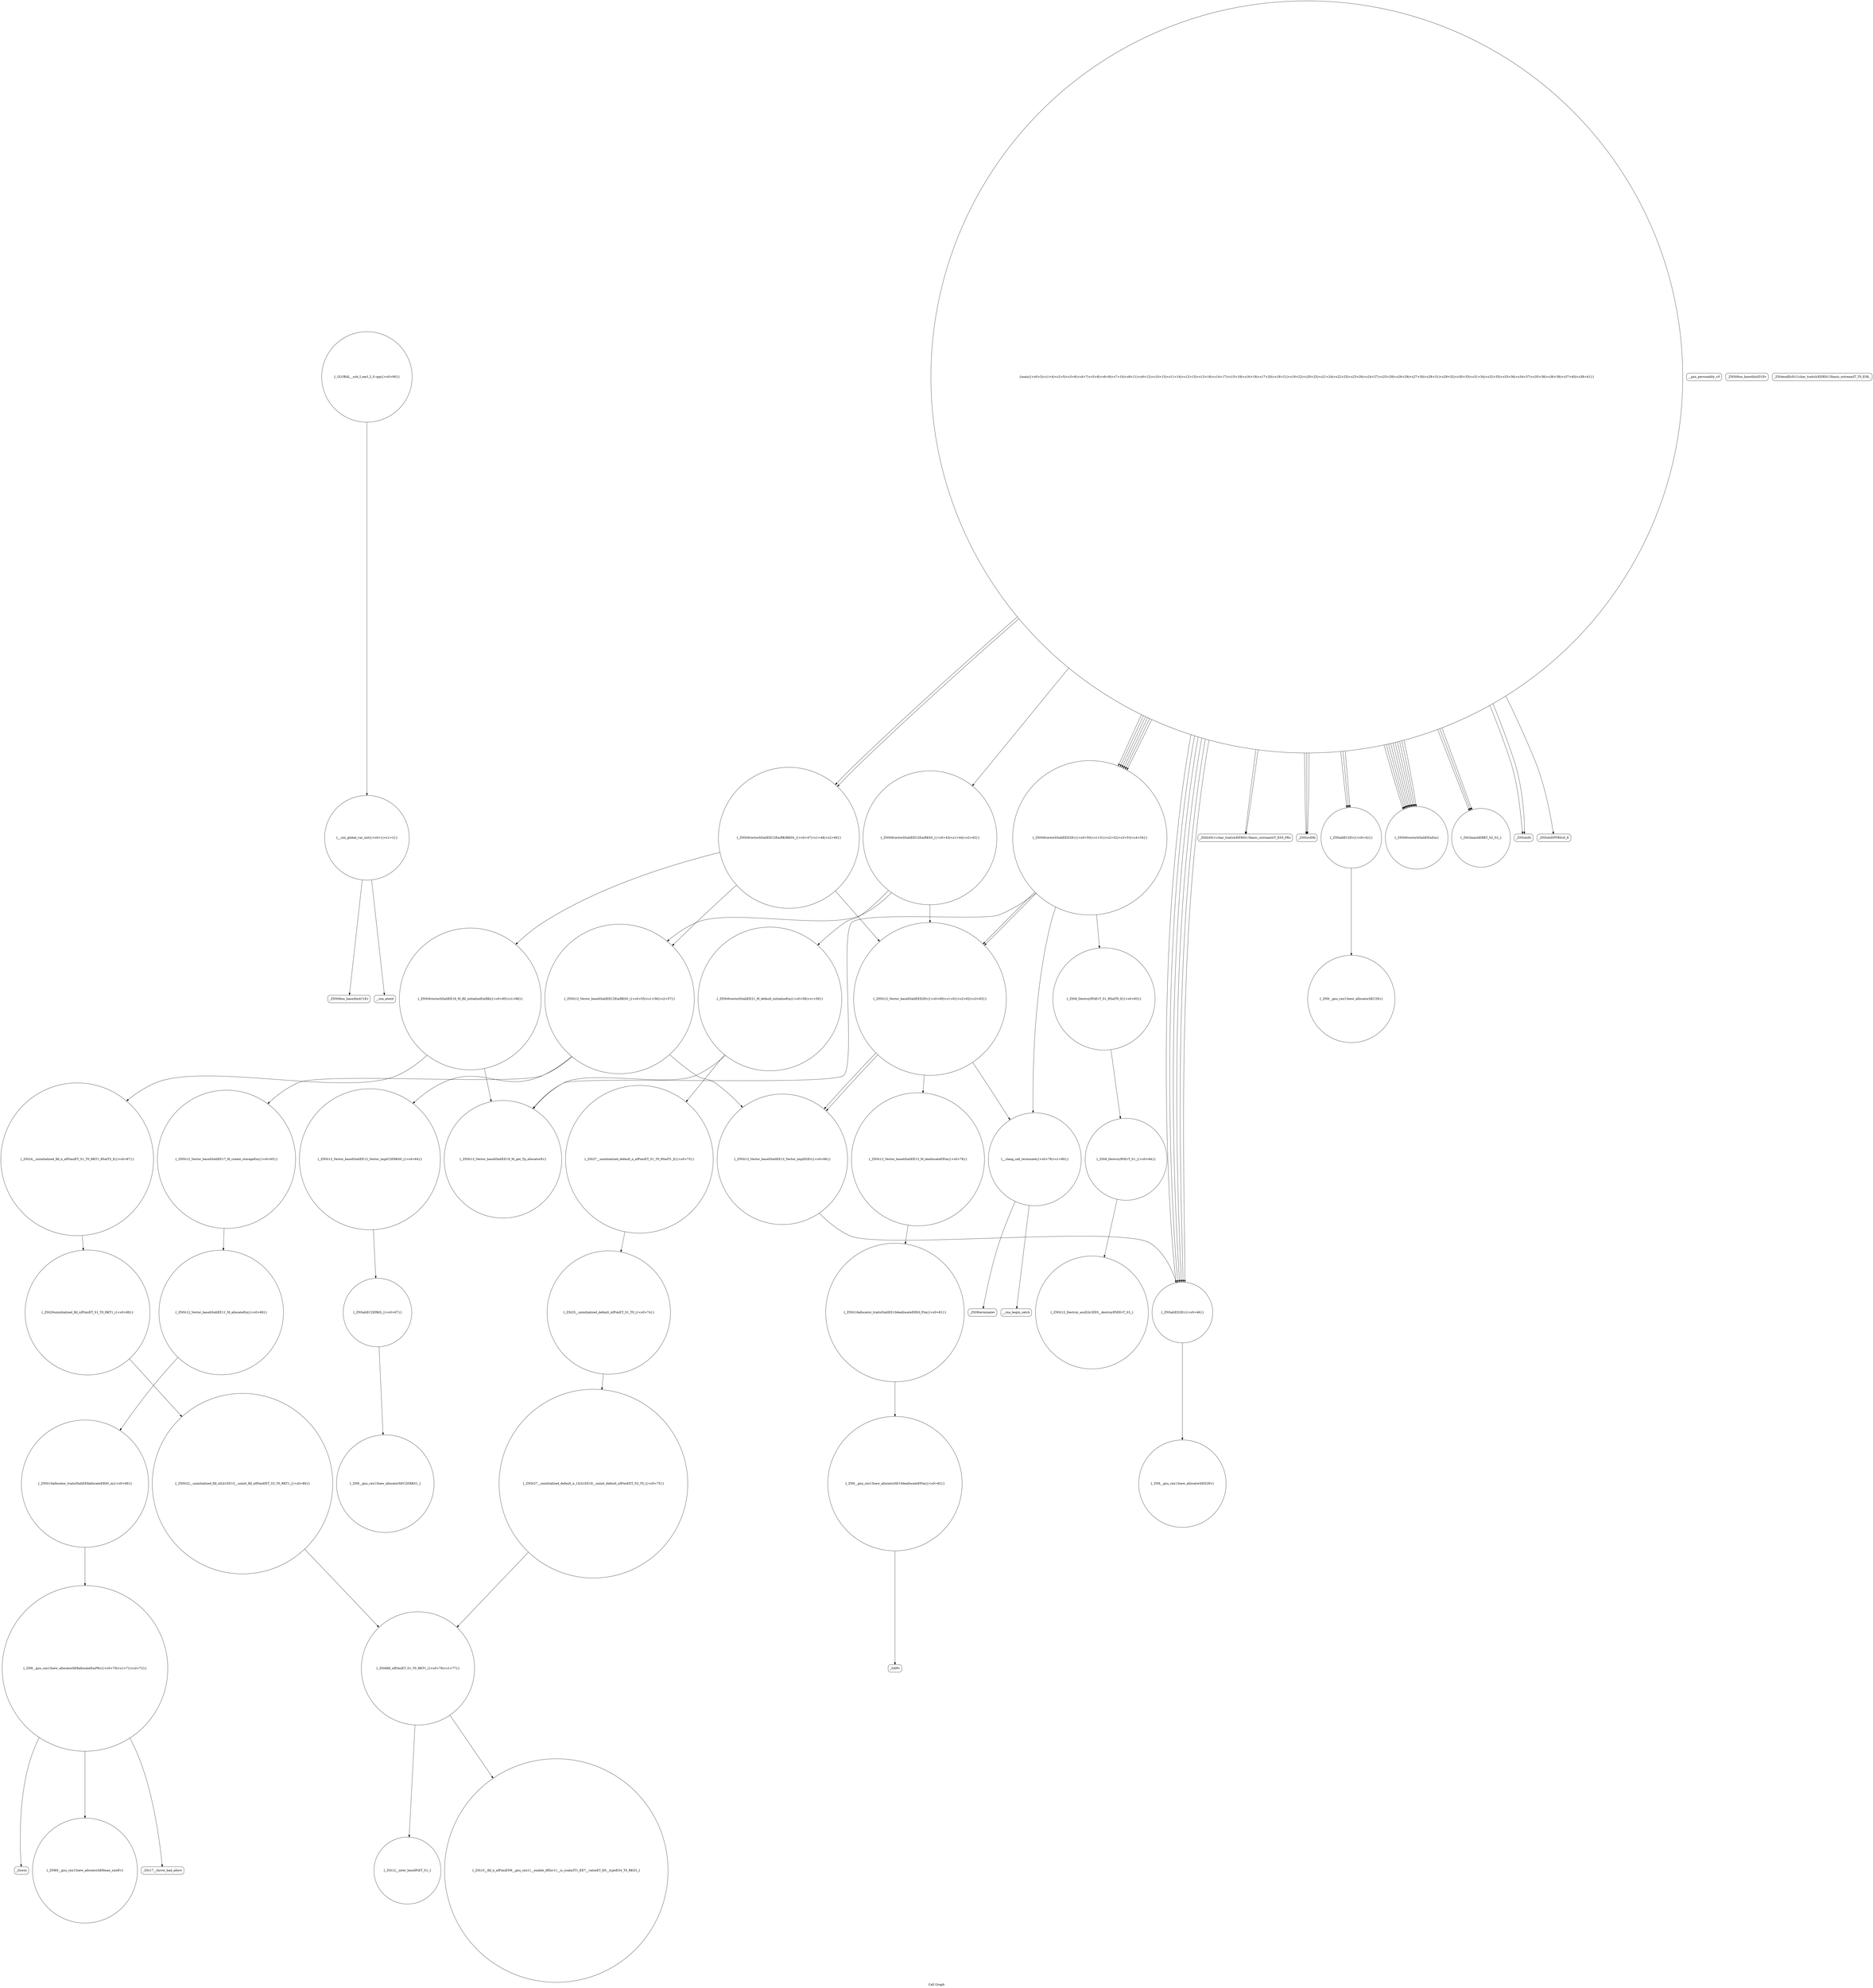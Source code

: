 digraph "Call Graph" {
	label="Call Graph";

	Node0x561e93fcfe00 [shape=record,shape=circle,label="{__cxx_global_var_init|{<s0>1|<s1>2}}"];
	Node0x561e93fcfe00:s0 -> Node0x561e93fcfe80[color=black];
	Node0x561e93fcfe00:s1 -> Node0x561e93fcff80[color=black];
	Node0x561e93fd1480 [shape=record,shape=circle,label="{_ZNSt16allocator_traitsISaIiEE10deallocateERS0_Pim|{<s0>81}}"];
	Node0x561e93fd1480:s0 -> Node0x561e93fd1500[color=black];
	Node0x561e93fd0180 [shape=record,shape=circle,label="{_ZNSt6vectorIiSaIiEEC2EmRKS0_|{<s0>43|<s1>44|<s2>45}}"];
	Node0x561e93fd0180:s0 -> Node0x561e93fd0800[color=black];
	Node0x561e93fd0180:s1 -> Node0x561e93fd0880[color=black];
	Node0x561e93fd0180:s2 -> Node0x561e93fd0900[color=black];
	Node0x561e93fd2820 [shape=record,shape=circle,label="{_ZSt24__uninitialized_fill_n_aIPimiiET_S1_T0_RKT1_RSaIT2_E|{<s0>87}}"];
	Node0x561e93fd2820:s0 -> Node0x561e93fd28a0[color=black];
	Node0x561e93fd0500 [shape=record,shape=Mrecord,label="{_ZStlsISt11char_traitsIcEERSt13basic_ostreamIcT_ES5_PKc}"];
	Node0x561e93fd0880 [shape=record,shape=circle,label="{_ZNSt6vectorIiSaIiEE21_M_default_initializeEm|{<s0>58|<s1>59}}"];
	Node0x561e93fd0880:s0 -> Node0x561e93fd0f80[color=black];
	Node0x561e93fd0880:s1 -> Node0x561e93fd0f00[color=black];
	Node0x561e93fd0c00 [shape=record,shape=circle,label="{_ZNSt12_Vector_baseIiSaIiEE11_M_allocateEm|{<s0>68}}"];
	Node0x561e93fd0c00:s0 -> Node0x561e93fd0c80[color=black];
	Node0x561e93fd0f80 [shape=record,shape=circle,label="{_ZNSt12_Vector_baseIiSaIiEE19_M_get_Tp_allocatorEv}"];
	Node0x561e93fd1300 [shape=record,shape=circle,label="{__clang_call_terminate|{<s0>79|<s1>80}}"];
	Node0x561e93fd1300:s0 -> Node0x561e93fd1380[color=black];
	Node0x561e93fd1300:s1 -> Node0x561e93fd1400[color=black];
	Node0x561e93fd0000 [shape=record,shape=circle,label="{main|{<s0>3|<s1>4|<s2>5|<s3>6|<s4>7|<s5>8|<s6>9|<s7>10|<s8>11|<s9>12|<s10>13|<s11>14|<s12>15|<s13>16|<s14>17|<s15>18|<s16>19|<s17>20|<s18>21|<s19>22|<s20>23|<s21>24|<s22>25|<s23>26|<s24>27|<s25>28|<s26>29|<s27>30|<s28>31|<s29>32|<s30>33|<s31>34|<s32>35|<s33>36|<s34>37|<s35>38|<s36>39|<s37>40|<s38>41}}"];
	Node0x561e93fd0000:s0 -> Node0x561e93fd0080[color=black];
	Node0x561e93fd0000:s1 -> Node0x561e93fd0080[color=black];
	Node0x561e93fd0000:s2 -> Node0x561e93fd0100[color=black];
	Node0x561e93fd0000:s3 -> Node0x561e93fd0180[color=black];
	Node0x561e93fd0000:s4 -> Node0x561e93fd0280[color=black];
	Node0x561e93fd0000:s5 -> Node0x561e93fd0300[color=black];
	Node0x561e93fd0000:s6 -> Node0x561e93fd0080[color=black];
	Node0x561e93fd0000:s7 -> Node0x561e93fd0300[color=black];
	Node0x561e93fd0000:s8 -> Node0x561e93fd0280[color=black];
	Node0x561e93fd0000:s9 -> Node0x561e93fd0100[color=black];
	Node0x561e93fd0000:s10 -> Node0x561e93fd0380[color=black];
	Node0x561e93fd0000:s11 -> Node0x561e93fd0280[color=black];
	Node0x561e93fd0000:s12 -> Node0x561e93fd0100[color=black];
	Node0x561e93fd0000:s13 -> Node0x561e93fd0380[color=black];
	Node0x561e93fd0000:s14 -> Node0x561e93fd0280[color=black];
	Node0x561e93fd0000:s15 -> Node0x561e93fd0300[color=black];
	Node0x561e93fd0000:s16 -> Node0x561e93fd0300[color=black];
	Node0x561e93fd0000:s17 -> Node0x561e93fd0300[color=black];
	Node0x561e93fd0000:s18 -> Node0x561e93fd0280[color=black];
	Node0x561e93fd0000:s19 -> Node0x561e93fd0280[color=black];
	Node0x561e93fd0000:s20 -> Node0x561e93fd0400[color=black];
	Node0x561e93fd0000:s21 -> Node0x561e93fd0480[color=black];
	Node0x561e93fd0000:s22 -> Node0x561e93fd0300[color=black];
	Node0x561e93fd0000:s23 -> Node0x561e93fd0400[color=black];
	Node0x561e93fd0000:s24 -> Node0x561e93fd0300[color=black];
	Node0x561e93fd0000:s25 -> Node0x561e93fd0480[color=black];
	Node0x561e93fd0000:s26 -> Node0x561e93fd0300[color=black];
	Node0x561e93fd0000:s27 -> Node0x561e93fd0300[color=black];
	Node0x561e93fd0000:s28 -> Node0x561e93fd0300[color=black];
	Node0x561e93fd0000:s29 -> Node0x561e93fd0400[color=black];
	Node0x561e93fd0000:s30 -> Node0x561e93fd0500[color=black];
	Node0x561e93fd0000:s31 -> Node0x561e93fd0580[color=black];
	Node0x561e93fd0000:s32 -> Node0x561e93fd0500[color=black];
	Node0x561e93fd0000:s33 -> Node0x561e93fd0580[color=black];
	Node0x561e93fd0000:s34 -> Node0x561e93fd0600[color=black];
	Node0x561e93fd0000:s35 -> Node0x561e93fd0480[color=black];
	Node0x561e93fd0000:s36 -> Node0x561e93fd0480[color=black];
	Node0x561e93fd0000:s37 -> Node0x561e93fd0480[color=black];
	Node0x561e93fd0000:s38 -> Node0x561e93fd0480[color=black];
	Node0x561e93fd26a0 [shape=record,shape=circle,label="{_ZSt8_DestroyIPiEvT_S1_|{<s0>84}}"];
	Node0x561e93fd26a0:s0 -> Node0x561e93fd2720[color=black];
	Node0x561e93fd0380 [shape=record,shape=circle,label="{_ZNSt6vectorIiSaIiEEC2EmRKiRKS0_|{<s0>47|<s1>48|<s2>49}}"];
	Node0x561e93fd0380:s0 -> Node0x561e93fd0800[color=black];
	Node0x561e93fd0380:s1 -> Node0x561e93fd27a0[color=black];
	Node0x561e93fd0380:s2 -> Node0x561e93fd0900[color=black];
	Node0x561e93fd0700 [shape=record,shape=circle,label="{_ZN9__gnu_cxx13new_allocatorIiEC2Ev}"];
	Node0x561e93fd0a80 [shape=record,shape=circle,label="{_ZNSt12_Vector_baseIiSaIiEE12_Vector_implD2Ev|{<s0>66}}"];
	Node0x561e93fd0a80:s0 -> Node0x561e93fd0280[color=black];
	Node0x561e93fd0e00 [shape=record,shape=Mrecord,label="{_ZSt17__throw_bad_allocv}"];
	Node0x561e93fd1180 [shape=record,shape=circle,label="{_ZSt10__fill_n_aIPimiEN9__gnu_cxx11__enable_ifIXsr11__is_scalarIT1_EE7__valueET_E6__typeES4_T0_RKS3_}"];
	Node0x561e93fcfe80 [shape=record,shape=Mrecord,label="{_ZNSt8ios_base4InitC1Ev}"];
	Node0x561e93fd1500 [shape=record,shape=circle,label="{_ZN9__gnu_cxx13new_allocatorIiE10deallocateEPim|{<s0>82}}"];
	Node0x561e93fd1500:s0 -> Node0x561e93fd1580[color=black];
	Node0x561e93fd0200 [shape=record,shape=Mrecord,label="{__gxx_personality_v0}"];
	Node0x561e93fd28a0 [shape=record,shape=circle,label="{_ZSt20uninitialized_fill_nIPimiET_S1_T0_RKT1_|{<s0>88}}"];
	Node0x561e93fd28a0:s0 -> Node0x561e93fd2920[color=black];
	Node0x561e93fd0580 [shape=record,shape=Mrecord,label="{_ZNSolsEi}"];
	Node0x561e93fd0900 [shape=record,shape=circle,label="{_ZNSt12_Vector_baseIiSaIiEED2Ev|{<s0>60|<s1>61|<s2>62|<s3>63}}"];
	Node0x561e93fd0900:s0 -> Node0x561e93fd1280[color=black];
	Node0x561e93fd0900:s1 -> Node0x561e93fd0a80[color=black];
	Node0x561e93fd0900:s2 -> Node0x561e93fd0a80[color=black];
	Node0x561e93fd0900:s3 -> Node0x561e93fd1300[color=black];
	Node0x561e93fd0c80 [shape=record,shape=circle,label="{_ZNSt16allocator_traitsISaIiEE8allocateERS0_m|{<s0>69}}"];
	Node0x561e93fd0c80:s0 -> Node0x561e93fd0d00[color=black];
	Node0x561e93fd1000 [shape=record,shape=circle,label="{_ZSt25__uninitialized_default_nIPimET_S1_T0_|{<s0>74}}"];
	Node0x561e93fd1000:s0 -> Node0x561e93fd1080[color=black];
	Node0x561e93fd1380 [shape=record,shape=Mrecord,label="{__cxa_begin_catch}"];
	Node0x561e93fd0080 [shape=record,shape=Mrecord,label="{_ZNSirsERi}"];
	Node0x561e93fd2720 [shape=record,shape=circle,label="{_ZNSt12_Destroy_auxILb1EE9__destroyIPiEEvT_S3_}"];
	Node0x561e93fd0400 [shape=record,shape=circle,label="{_ZSt3maxIiERKT_S2_S2_}"];
	Node0x561e93fd0780 [shape=record,shape=circle,label="{_ZN9__gnu_cxx13new_allocatorIiED2Ev}"];
	Node0x561e93fd0b00 [shape=record,shape=circle,label="{_ZNSaIiEC2ERKS_|{<s0>67}}"];
	Node0x561e93fd0b00:s0 -> Node0x561e93fd0b80[color=black];
	Node0x561e93fd0e80 [shape=record,shape=Mrecord,label="{_Znwm}"];
	Node0x561e93fd1200 [shape=record,shape=circle,label="{_ZSt12__niter_baseIPiET_S1_}"];
	Node0x561e93fcff00 [shape=record,shape=Mrecord,label="{_ZNSt8ios_base4InitD1Ev}"];
	Node0x561e93fd1580 [shape=record,shape=Mrecord,label="{_ZdlPv}"];
	Node0x561e93fd0280 [shape=record,shape=circle,label="{_ZNSaIiED2Ev|{<s0>46}}"];
	Node0x561e93fd0280:s0 -> Node0x561e93fd0780[color=black];
	Node0x561e93fd2920 [shape=record,shape=circle,label="{_ZNSt22__uninitialized_fill_nILb1EE15__uninit_fill_nIPimiEET_S3_T0_RKT1_|{<s0>89}}"];
	Node0x561e93fd2920:s0 -> Node0x561e93fd1100[color=black];
	Node0x561e93fd0600 [shape=record,shape=Mrecord,label="{_ZNSolsEPFRSoS_E}"];
	Node0x561e93fd0980 [shape=record,shape=circle,label="{_ZNSt12_Vector_baseIiSaIiEE12_Vector_implC2ERKS0_|{<s0>64}}"];
	Node0x561e93fd0980:s0 -> Node0x561e93fd0b00[color=black];
	Node0x561e93fd0d00 [shape=record,shape=circle,label="{_ZN9__gnu_cxx13new_allocatorIiE8allocateEmPKv|{<s0>70|<s1>71|<s2>72}}"];
	Node0x561e93fd0d00:s0 -> Node0x561e93fd0d80[color=black];
	Node0x561e93fd0d00:s1 -> Node0x561e93fd0e00[color=black];
	Node0x561e93fd0d00:s2 -> Node0x561e93fd0e80[color=black];
	Node0x561e93fd1080 [shape=record,shape=circle,label="{_ZNSt27__uninitialized_default_n_1ILb1EE18__uninit_default_nIPimEET_S3_T0_|{<s0>75}}"];
	Node0x561e93fd1080:s0 -> Node0x561e93fd1100[color=black];
	Node0x561e93fd1400 [shape=record,shape=Mrecord,label="{_ZSt9terminatev}"];
	Node0x561e93fd0100 [shape=record,shape=circle,label="{_ZNSaIiEC2Ev|{<s0>42}}"];
	Node0x561e93fd0100:s0 -> Node0x561e93fd0700[color=black];
	Node0x561e93fd27a0 [shape=record,shape=circle,label="{_ZNSt6vectorIiSaIiEE18_M_fill_initializeEmRKi|{<s0>85|<s1>86}}"];
	Node0x561e93fd27a0:s0 -> Node0x561e93fd0f80[color=black];
	Node0x561e93fd27a0:s1 -> Node0x561e93fd2820[color=black];
	Node0x561e93fd0480 [shape=record,shape=circle,label="{_ZNSt6vectorIiSaIiEED2Ev|{<s0>50|<s1>51|<s2>52|<s3>53|<s4>54}}"];
	Node0x561e93fd0480:s0 -> Node0x561e93fd0f80[color=black];
	Node0x561e93fd0480:s1 -> Node0x561e93fd2620[color=black];
	Node0x561e93fd0480:s2 -> Node0x561e93fd0900[color=black];
	Node0x561e93fd0480:s3 -> Node0x561e93fd0900[color=black];
	Node0x561e93fd0480:s4 -> Node0x561e93fd1300[color=black];
	Node0x561e93fd0800 [shape=record,shape=circle,label="{_ZNSt12_Vector_baseIiSaIiEEC2EmRKS0_|{<s0>55|<s1>56|<s2>57}}"];
	Node0x561e93fd0800:s0 -> Node0x561e93fd0980[color=black];
	Node0x561e93fd0800:s1 -> Node0x561e93fd0a00[color=black];
	Node0x561e93fd0800:s2 -> Node0x561e93fd0a80[color=black];
	Node0x561e93fd0b80 [shape=record,shape=circle,label="{_ZN9__gnu_cxx13new_allocatorIiEC2ERKS1_}"];
	Node0x561e93fd0f00 [shape=record,shape=circle,label="{_ZSt27__uninitialized_default_n_aIPimiET_S1_T0_RSaIT1_E|{<s0>73}}"];
	Node0x561e93fd0f00:s0 -> Node0x561e93fd1000[color=black];
	Node0x561e93fd1280 [shape=record,shape=circle,label="{_ZNSt12_Vector_baseIiSaIiEE13_M_deallocateEPim|{<s0>78}}"];
	Node0x561e93fd1280:s0 -> Node0x561e93fd1480[color=black];
	Node0x561e93fcff80 [shape=record,shape=Mrecord,label="{__cxa_atexit}"];
	Node0x561e93fd2620 [shape=record,shape=circle,label="{_ZSt8_DestroyIPiiEvT_S1_RSaIT0_E|{<s0>83}}"];
	Node0x561e93fd2620:s0 -> Node0x561e93fd26a0[color=black];
	Node0x561e93fd0300 [shape=record,shape=circle,label="{_ZNSt6vectorIiSaIiEEixEm}"];
	Node0x561e93fd29a0 [shape=record,shape=circle,label="{_GLOBAL__sub_I_earl_2_0.cpp|{<s0>90}}"];
	Node0x561e93fd29a0:s0 -> Node0x561e93fcfe00[color=black];
	Node0x561e93fd0680 [shape=record,shape=Mrecord,label="{_ZSt4endlIcSt11char_traitsIcEERSt13basic_ostreamIT_T0_ES6_}"];
	Node0x561e93fd0a00 [shape=record,shape=circle,label="{_ZNSt12_Vector_baseIiSaIiEE17_M_create_storageEm|{<s0>65}}"];
	Node0x561e93fd0a00:s0 -> Node0x561e93fd0c00[color=black];
	Node0x561e93fd0d80 [shape=record,shape=circle,label="{_ZNK9__gnu_cxx13new_allocatorIiE8max_sizeEv}"];
	Node0x561e93fd1100 [shape=record,shape=circle,label="{_ZSt6fill_nIPimiET_S1_T0_RKT1_|{<s0>76|<s1>77}}"];
	Node0x561e93fd1100:s0 -> Node0x561e93fd1200[color=black];
	Node0x561e93fd1100:s1 -> Node0x561e93fd1180[color=black];
}
